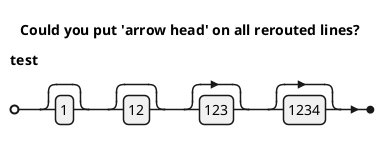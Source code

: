 {
  "sha1": "7n3ksgnjm5g9fwjq1xxumfx4sryjkxm",
  "insertion": {
    "when": "2024-10-10T13:30:32.241Z",
    "user": "plantuml@gmail.com"
  }
}
@startebnf
title Could you put 'arrow head' on all rerouted lines?
test = [1], [12], [123], [1234];
@endebnf
